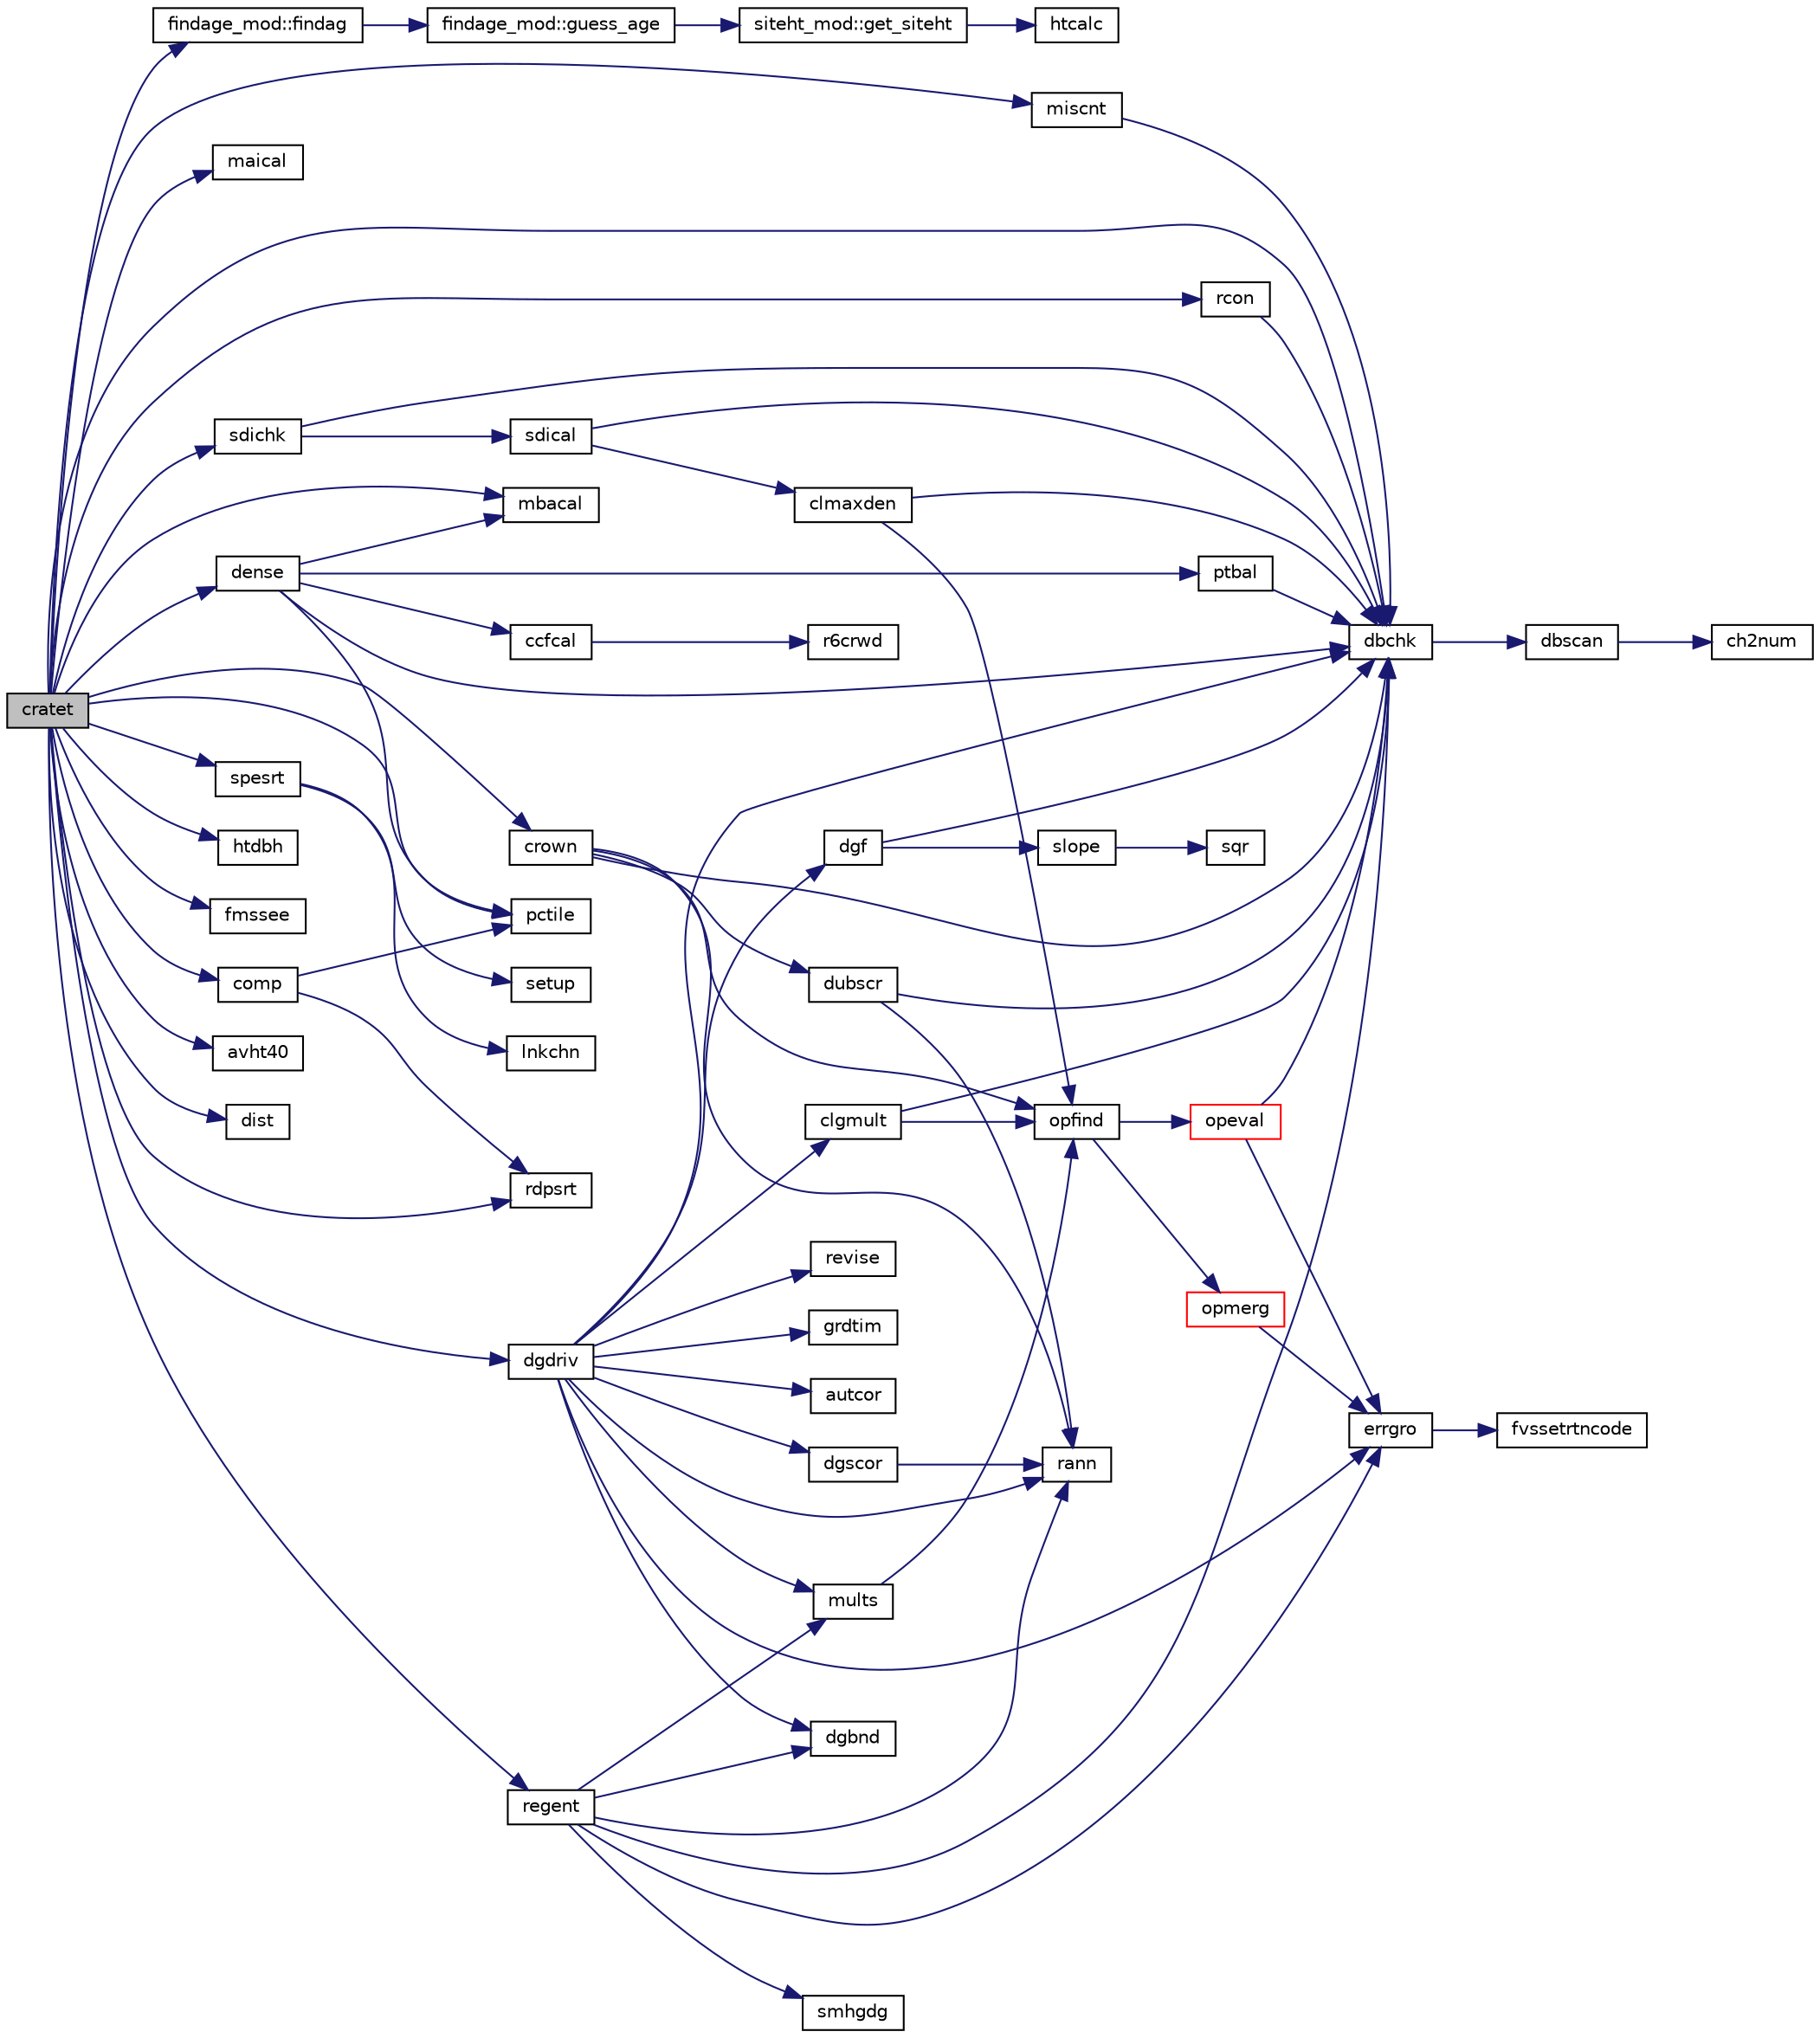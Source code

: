 digraph "cratet"
{
  edge [fontname="Helvetica",fontsize="10",labelfontname="Helvetica",labelfontsize="10"];
  node [fontname="Helvetica",fontsize="10",shape=record];
  rankdir="LR";
  Node1 [label="cratet",height=0.2,width=0.4,color="black", fillcolor="grey75", style="filled", fontcolor="black"];
  Node1 -> Node2 [color="midnightblue",fontsize="10",style="solid",fontname="Helvetica"];
  Node2 [label="findage_mod::findag",height=0.2,width=0.4,color="black", fillcolor="white", style="filled",URL="$namespacefindage__mod.html#aafbd20d63b5bf5fe61ec3f7bfaabbfbb"];
  Node2 -> Node3 [color="midnightblue",fontsize="10",style="solid",fontname="Helvetica"];
  Node3 [label="findage_mod::guess_age",height=0.2,width=0.4,color="black", fillcolor="white", style="filled",URL="$namespacefindage__mod.html#a82decf6abf48abc1d8ef22b03d283819"];
  Node3 -> Node4 [color="midnightblue",fontsize="10",style="solid",fontname="Helvetica"];
  Node4 [label="siteht_mod::get_siteht",height=0.2,width=0.4,color="black", fillcolor="white", style="filled",URL="$namespacesiteht__mod.html#af254579d528049367a3fb0aa3335b592"];
  Node4 -> Node5 [color="midnightblue",fontsize="10",style="solid",fontname="Helvetica"];
  Node5 [label="htcalc",height=0.2,width=0.4,color="black", fillcolor="white", style="filled",URL="$htcalc_8f.html#a13e03da21d41270c48705a0d8b3dd242",tooltip="Calculate site height. "];
  Node1 -> Node6 [color="midnightblue",fontsize="10",style="solid",fontname="Helvetica"];
  Node6 [label="dbchk",height=0.2,width=0.4,color="black", fillcolor="white", style="filled",URL="$dbchk_8f.html#a50e82b8d87ebaeb63d8e1abab05bc20b"];
  Node6 -> Node7 [color="midnightblue",fontsize="10",style="solid",fontname="Helvetica"];
  Node7 [label="dbscan",height=0.2,width=0.4,color="black", fillcolor="white", style="filled",URL="$dbscan_8f.html#a18f1eb65a1dbf6141e44b1ac4a10757e"];
  Node7 -> Node8 [color="midnightblue",fontsize="10",style="solid",fontname="Helvetica"];
  Node8 [label="ch2num",height=0.2,width=0.4,color="black", fillcolor="white", style="filled",URL="$ch2num_8f.html#acc5a9987290b4e6c8cfe65bd2cd93540"];
  Node1 -> Node9 [color="midnightblue",fontsize="10",style="solid",fontname="Helvetica"];
  Node9 [label="maical",height=0.2,width=0.4,color="black", fillcolor="white", style="filled",URL="$maical_8f.html#a1cc93d37bc02f0796ef75c86d7b89dae"];
  Node1 -> Node10 [color="midnightblue",fontsize="10",style="solid",fontname="Helvetica"];
  Node10 [label="rcon",height=0.2,width=0.4,color="black", fillcolor="white", style="filled",URL="$rcon_8f.html#afa57d3a304bb721b67453a0fb1594785"];
  Node10 -> Node6 [color="midnightblue",fontsize="10",style="solid",fontname="Helvetica"];
  Node1 -> Node11 [color="midnightblue",fontsize="10",style="solid",fontname="Helvetica"];
  Node11 [label="dense",height=0.2,width=0.4,color="black", fillcolor="white", style="filled",URL="$dense_8f.html#a0671c5b3b4099c48d11bae362f0d3e44"];
  Node11 -> Node6 [color="midnightblue",fontsize="10",style="solid",fontname="Helvetica"];
  Node11 -> Node12 [color="midnightblue",fontsize="10",style="solid",fontname="Helvetica"];
  Node12 [label="mbacal",height=0.2,width=0.4,color="black", fillcolor="white", style="filled",URL="$mbacal_8f.html#a441d91a293af1af6aed9d3095244c8e5"];
  Node11 -> Node13 [color="midnightblue",fontsize="10",style="solid",fontname="Helvetica"];
  Node13 [label="ccfcal",height=0.2,width=0.4,color="black", fillcolor="white", style="filled",URL="$ccfcal_8f.html#a71a0c8258e57c0c6770f4a73754b78f6"];
  Node13 -> Node14 [color="midnightblue",fontsize="10",style="solid",fontname="Helvetica"];
  Node14 [label="r6crwd",height=0.2,width=0.4,color="black", fillcolor="white", style="filled",URL="$r6crwd_8f.html#a51fc6209a65a271d776b3f54ce713609"];
  Node11 -> Node15 [color="midnightblue",fontsize="10",style="solid",fontname="Helvetica"];
  Node15 [label="pctile",height=0.2,width=0.4,color="black", fillcolor="white", style="filled",URL="$pctile_8f.html#a12d7263064b7cef81de7e72852800b83"];
  Node11 -> Node16 [color="midnightblue",fontsize="10",style="solid",fontname="Helvetica"];
  Node16 [label="ptbal",height=0.2,width=0.4,color="black", fillcolor="white", style="filled",URL="$ptbal_8f.html#a66a00f6c2cb1250dabc080660b10be3f"];
  Node16 -> Node6 [color="midnightblue",fontsize="10",style="solid",fontname="Helvetica"];
  Node1 -> Node17 [color="midnightblue",fontsize="10",style="solid",fontname="Helvetica"];
  Node17 [label="dgdriv",height=0.2,width=0.4,color="black", fillcolor="white", style="filled",URL="$dgdriv_8f.html#ad9220c3efeb580dc6ff126a8620500b7"];
  Node17 -> Node18 [color="midnightblue",fontsize="10",style="solid",fontname="Helvetica"];
  Node18 [label="rann",height=0.2,width=0.4,color="black", fillcolor="white", style="filled",URL="$rann_8f.html#adcf580f559b80223c24308901aeda3c0"];
  Node17 -> Node6 [color="midnightblue",fontsize="10",style="solid",fontname="Helvetica"];
  Node17 -> Node19 [color="midnightblue",fontsize="10",style="solid",fontname="Helvetica"];
  Node19 [label="mults",height=0.2,width=0.4,color="black", fillcolor="white", style="filled",URL="$mults_8f.html#a3c7949af90f9a878286fb84ba2b2dde4"];
  Node19 -> Node20 [color="midnightblue",fontsize="10",style="solid",fontname="Helvetica"];
  Node20 [label="opfind",height=0.2,width=0.4,color="black", fillcolor="white", style="filled",URL="$opfind_8f.html#a324ef558c0f597354b656e718563559e"];
  Node20 -> Node21 [color="midnightblue",fontsize="10",style="solid",fontname="Helvetica"];
  Node21 [label="opmerg",height=0.2,width=0.4,color="red", fillcolor="white", style="filled",URL="$opmerg_8f.html#a5d8719ff40889d676ef5684c77e348bf"];
  Node21 -> Node22 [color="midnightblue",fontsize="10",style="solid",fontname="Helvetica"];
  Node22 [label="errgro",height=0.2,width=0.4,color="black", fillcolor="white", style="filled",URL="$errgro_8f.html#a638bc8982f252f2894cb512c31d9890a"];
  Node22 -> Node23 [color="midnightblue",fontsize="10",style="solid",fontname="Helvetica"];
  Node23 [label="fvssetrtncode",height=0.2,width=0.4,color="black", fillcolor="white", style="filled",URL="$cmdline_8f.html#a079170808ee3336a99645e9e57dfe5a9"];
  Node20 -> Node24 [color="midnightblue",fontsize="10",style="solid",fontname="Helvetica"];
  Node24 [label="opeval",height=0.2,width=0.4,color="red", fillcolor="white", style="filled",URL="$opeval_8f.html#a7f578a6ee493fc264a7af83a1fbdb14f"];
  Node24 -> Node6 [color="midnightblue",fontsize="10",style="solid",fontname="Helvetica"];
  Node24 -> Node22 [color="midnightblue",fontsize="10",style="solid",fontname="Helvetica"];
  Node17 -> Node25 [color="midnightblue",fontsize="10",style="solid",fontname="Helvetica"];
  Node25 [label="autcor",height=0.2,width=0.4,color="black", fillcolor="white", style="filled",URL="$autcor_8f.html#a6a53c140be97b2ce140ea2b9cfe67ae3"];
  Node17 -> Node26 [color="midnightblue",fontsize="10",style="solid",fontname="Helvetica"];
  Node26 [label="dgf",height=0.2,width=0.4,color="black", fillcolor="white", style="filled",URL="$dgf_8f.html#aae74e358dd0e0cf65c979c2517abaf88"];
  Node26 -> Node6 [color="midnightblue",fontsize="10",style="solid",fontname="Helvetica"];
  Node26 -> Node27 [color="midnightblue",fontsize="10",style="solid",fontname="Helvetica"];
  Node27 [label="slope",height=0.2,width=0.4,color="black", fillcolor="white", style="filled",URL="$fof__soi_8c.html#ac490823ca6d42e8898c5254c70a316ff"];
  Node27 -> Node28 [color="midnightblue",fontsize="10",style="solid",fontname="Helvetica"];
  Node28 [label="sqr",height=0.2,width=0.4,color="black", fillcolor="white", style="filled",URL="$fof__soi_8c.html#a1a35cac9977f5ee55e3378655cb905d4"];
  Node17 -> Node29 [color="midnightblue",fontsize="10",style="solid",fontname="Helvetica"];
  Node29 [label="clgmult",height=0.2,width=0.4,color="black", fillcolor="white", style="filled",URL="$clgmult_8f.html#a1acd9a3d5b618e4a5ca2667a79d6833f"];
  Node29 -> Node6 [color="midnightblue",fontsize="10",style="solid",fontname="Helvetica"];
  Node29 -> Node20 [color="midnightblue",fontsize="10",style="solid",fontname="Helvetica"];
  Node17 -> Node30 [color="midnightblue",fontsize="10",style="solid",fontname="Helvetica"];
  Node30 [label="dgscor",height=0.2,width=0.4,color="black", fillcolor="white", style="filled",URL="$dgscor_8f.html#a4de2ff1c76305a0e4551b2bcee3fb0ef"];
  Node30 -> Node18 [color="midnightblue",fontsize="10",style="solid",fontname="Helvetica"];
  Node17 -> Node31 [color="midnightblue",fontsize="10",style="solid",fontname="Helvetica"];
  Node31 [label="dgbnd",height=0.2,width=0.4,color="black", fillcolor="white", style="filled",URL="$dgbnd_8f.html#ad92ce271e05020f5564ed1a21c2128e7"];
  Node17 -> Node32 [color="midnightblue",fontsize="10",style="solid",fontname="Helvetica"];
  Node32 [label="revise",height=0.2,width=0.4,color="black", fillcolor="white", style="filled",URL="$revise_8f.html#a760f6639eabbb44bc7694760f0598231"];
  Node17 -> Node33 [color="midnightblue",fontsize="10",style="solid",fontname="Helvetica"];
  Node33 [label="grdtim",height=0.2,width=0.4,color="black", fillcolor="white", style="filled",URL="$grdtim_8f.html#ad10217068165ab4b799e84db9a37e052"];
  Node17 -> Node22 [color="midnightblue",fontsize="10",style="solid",fontname="Helvetica"];
  Node1 -> Node34 [color="midnightblue",fontsize="10",style="solid",fontname="Helvetica"];
  Node34 [label="regent",height=0.2,width=0.4,color="black", fillcolor="white", style="filled",URL="$regent_8f.html#aff3a1354c8739bc4ba09f507b8fb5cde"];
  Node34 -> Node18 [color="midnightblue",fontsize="10",style="solid",fontname="Helvetica"];
  Node34 -> Node6 [color="midnightblue",fontsize="10",style="solid",fontname="Helvetica"];
  Node34 -> Node19 [color="midnightblue",fontsize="10",style="solid",fontname="Helvetica"];
  Node34 -> Node35 [color="midnightblue",fontsize="10",style="solid",fontname="Helvetica"];
  Node35 [label="smhgdg",height=0.2,width=0.4,color="black", fillcolor="white", style="filled",URL="$smhgdg_8f.html#a642704847abe8ae7b814f0b0e432946f"];
  Node34 -> Node31 [color="midnightblue",fontsize="10",style="solid",fontname="Helvetica"];
  Node34 -> Node22 [color="midnightblue",fontsize="10",style="solid",fontname="Helvetica"];
  Node1 -> Node12 [color="midnightblue",fontsize="10",style="solid",fontname="Helvetica"];
  Node1 -> Node36 [color="midnightblue",fontsize="10",style="solid",fontname="Helvetica"];
  Node36 [label="rdpsrt",height=0.2,width=0.4,color="black", fillcolor="white", style="filled",URL="$rdpsrt_8f.html#a0f0c79b72af19ed56f74ee89ecae6877"];
  Node1 -> Node37 [color="midnightblue",fontsize="10",style="solid",fontname="Helvetica"];
  Node37 [label="spesrt",height=0.2,width=0.4,color="black", fillcolor="white", style="filled",URL="$spesrt_8f.html#adc260ba0cd0245f0beb5220a312c37c2"];
  Node37 -> Node38 [color="midnightblue",fontsize="10",style="solid",fontname="Helvetica"];
  Node38 [label="lnkchn",height=0.2,width=0.4,color="black", fillcolor="white", style="filled",URL="$lnkchn_8f.html#afda5170f1447961a574e5d1a697ee0e1"];
  Node37 -> Node39 [color="midnightblue",fontsize="10",style="solid",fontname="Helvetica"];
  Node39 [label="setup",height=0.2,width=0.4,color="black", fillcolor="white", style="filled",URL="$setup_8f.html#a776bd71acb1bba84c11a03c6e27bd8a9"];
  Node1 -> Node40 [color="midnightblue",fontsize="10",style="solid",fontname="Helvetica"];
  Node40 [label="htdbh",height=0.2,width=0.4,color="black", fillcolor="white", style="filled",URL="$htdbh_8f.html#aba43aee0de7ec77f77c7e89dda2b47a0"];
  Node1 -> Node41 [color="midnightblue",fontsize="10",style="solid",fontname="Helvetica"];
  Node41 [label="fmssee",height=0.2,width=0.4,color="black", fillcolor="white", style="filled",URL="$fmssee_8f.html#ab0b3b363097a6c4fa4b6ad46333d37b0"];
  Node1 -> Node42 [color="midnightblue",fontsize="10",style="solid",fontname="Helvetica"];
  Node42 [label="crown",height=0.2,width=0.4,color="black", fillcolor="white", style="filled",URL="$crown_8f.html#a7dc86957cf14bcbebc48a956eba71d29"];
  Node42 -> Node6 [color="midnightblue",fontsize="10",style="solid",fontname="Helvetica"];
  Node42 -> Node20 [color="midnightblue",fontsize="10",style="solid",fontname="Helvetica"];
  Node42 -> Node18 [color="midnightblue",fontsize="10",style="solid",fontname="Helvetica"];
  Node42 -> Node43 [color="midnightblue",fontsize="10",style="solid",fontname="Helvetica"];
  Node43 [label="dubscr",height=0.2,width=0.4,color="black", fillcolor="white", style="filled",URL="$dubscr_8f.html#a017488e3d7423142599ad305aca60e06"];
  Node43 -> Node18 [color="midnightblue",fontsize="10",style="solid",fontname="Helvetica"];
  Node43 -> Node6 [color="midnightblue",fontsize="10",style="solid",fontname="Helvetica"];
  Node1 -> Node44 [color="midnightblue",fontsize="10",style="solid",fontname="Helvetica"];
  Node44 [label="avht40",height=0.2,width=0.4,color="black", fillcolor="white", style="filled",URL="$avht40_8f.html#a17097fc36ddfd84aca020e5a5b895d45"];
  Node1 -> Node15 [color="midnightblue",fontsize="10",style="solid",fontname="Helvetica"];
  Node1 -> Node45 [color="midnightblue",fontsize="10",style="solid",fontname="Helvetica"];
  Node45 [label="dist",height=0.2,width=0.4,color="black", fillcolor="white", style="filled",URL="$dist_8f.html#afe8418c76796bf6d8e4a91ec63dd0b85"];
  Node1 -> Node46 [color="midnightblue",fontsize="10",style="solid",fontname="Helvetica"];
  Node46 [label="comp",height=0.2,width=0.4,color="black", fillcolor="white", style="filled",URL="$comp_8f.html#a30f9342dc1e45b4ae68c2cc2fac8b84c"];
  Node46 -> Node36 [color="midnightblue",fontsize="10",style="solid",fontname="Helvetica"];
  Node46 -> Node15 [color="midnightblue",fontsize="10",style="solid",fontname="Helvetica"];
  Node1 -> Node47 [color="midnightblue",fontsize="10",style="solid",fontname="Helvetica"];
  Node47 [label="miscnt",height=0.2,width=0.4,color="black", fillcolor="white", style="filled",URL="$miscnt_8f.html#a59858d7626a8ce91b007fbea73791324"];
  Node47 -> Node6 [color="midnightblue",fontsize="10",style="solid",fontname="Helvetica"];
  Node1 -> Node48 [color="midnightblue",fontsize="10",style="solid",fontname="Helvetica"];
  Node48 [label="sdichk",height=0.2,width=0.4,color="black", fillcolor="white", style="filled",URL="$sdichk_8f.html#ad3991522645f928f896a74a63ef4ec67"];
  Node48 -> Node6 [color="midnightblue",fontsize="10",style="solid",fontname="Helvetica"];
  Node48 -> Node49 [color="midnightblue",fontsize="10",style="solid",fontname="Helvetica"];
  Node49 [label="sdical",height=0.2,width=0.4,color="black", fillcolor="white", style="filled",URL="$sdical_8f.html#a235a2595a6e0fc8939700a1b24b845af"];
  Node49 -> Node6 [color="midnightblue",fontsize="10",style="solid",fontname="Helvetica"];
  Node49 -> Node50 [color="midnightblue",fontsize="10",style="solid",fontname="Helvetica"];
  Node50 [label="clmaxden",height=0.2,width=0.4,color="black", fillcolor="white", style="filled",URL="$clmaxden_8f.html#a4d2e1380caa10bcef2a3a61f1735e7e1"];
  Node50 -> Node6 [color="midnightblue",fontsize="10",style="solid",fontname="Helvetica"];
  Node50 -> Node20 [color="midnightblue",fontsize="10",style="solid",fontname="Helvetica"];
}
